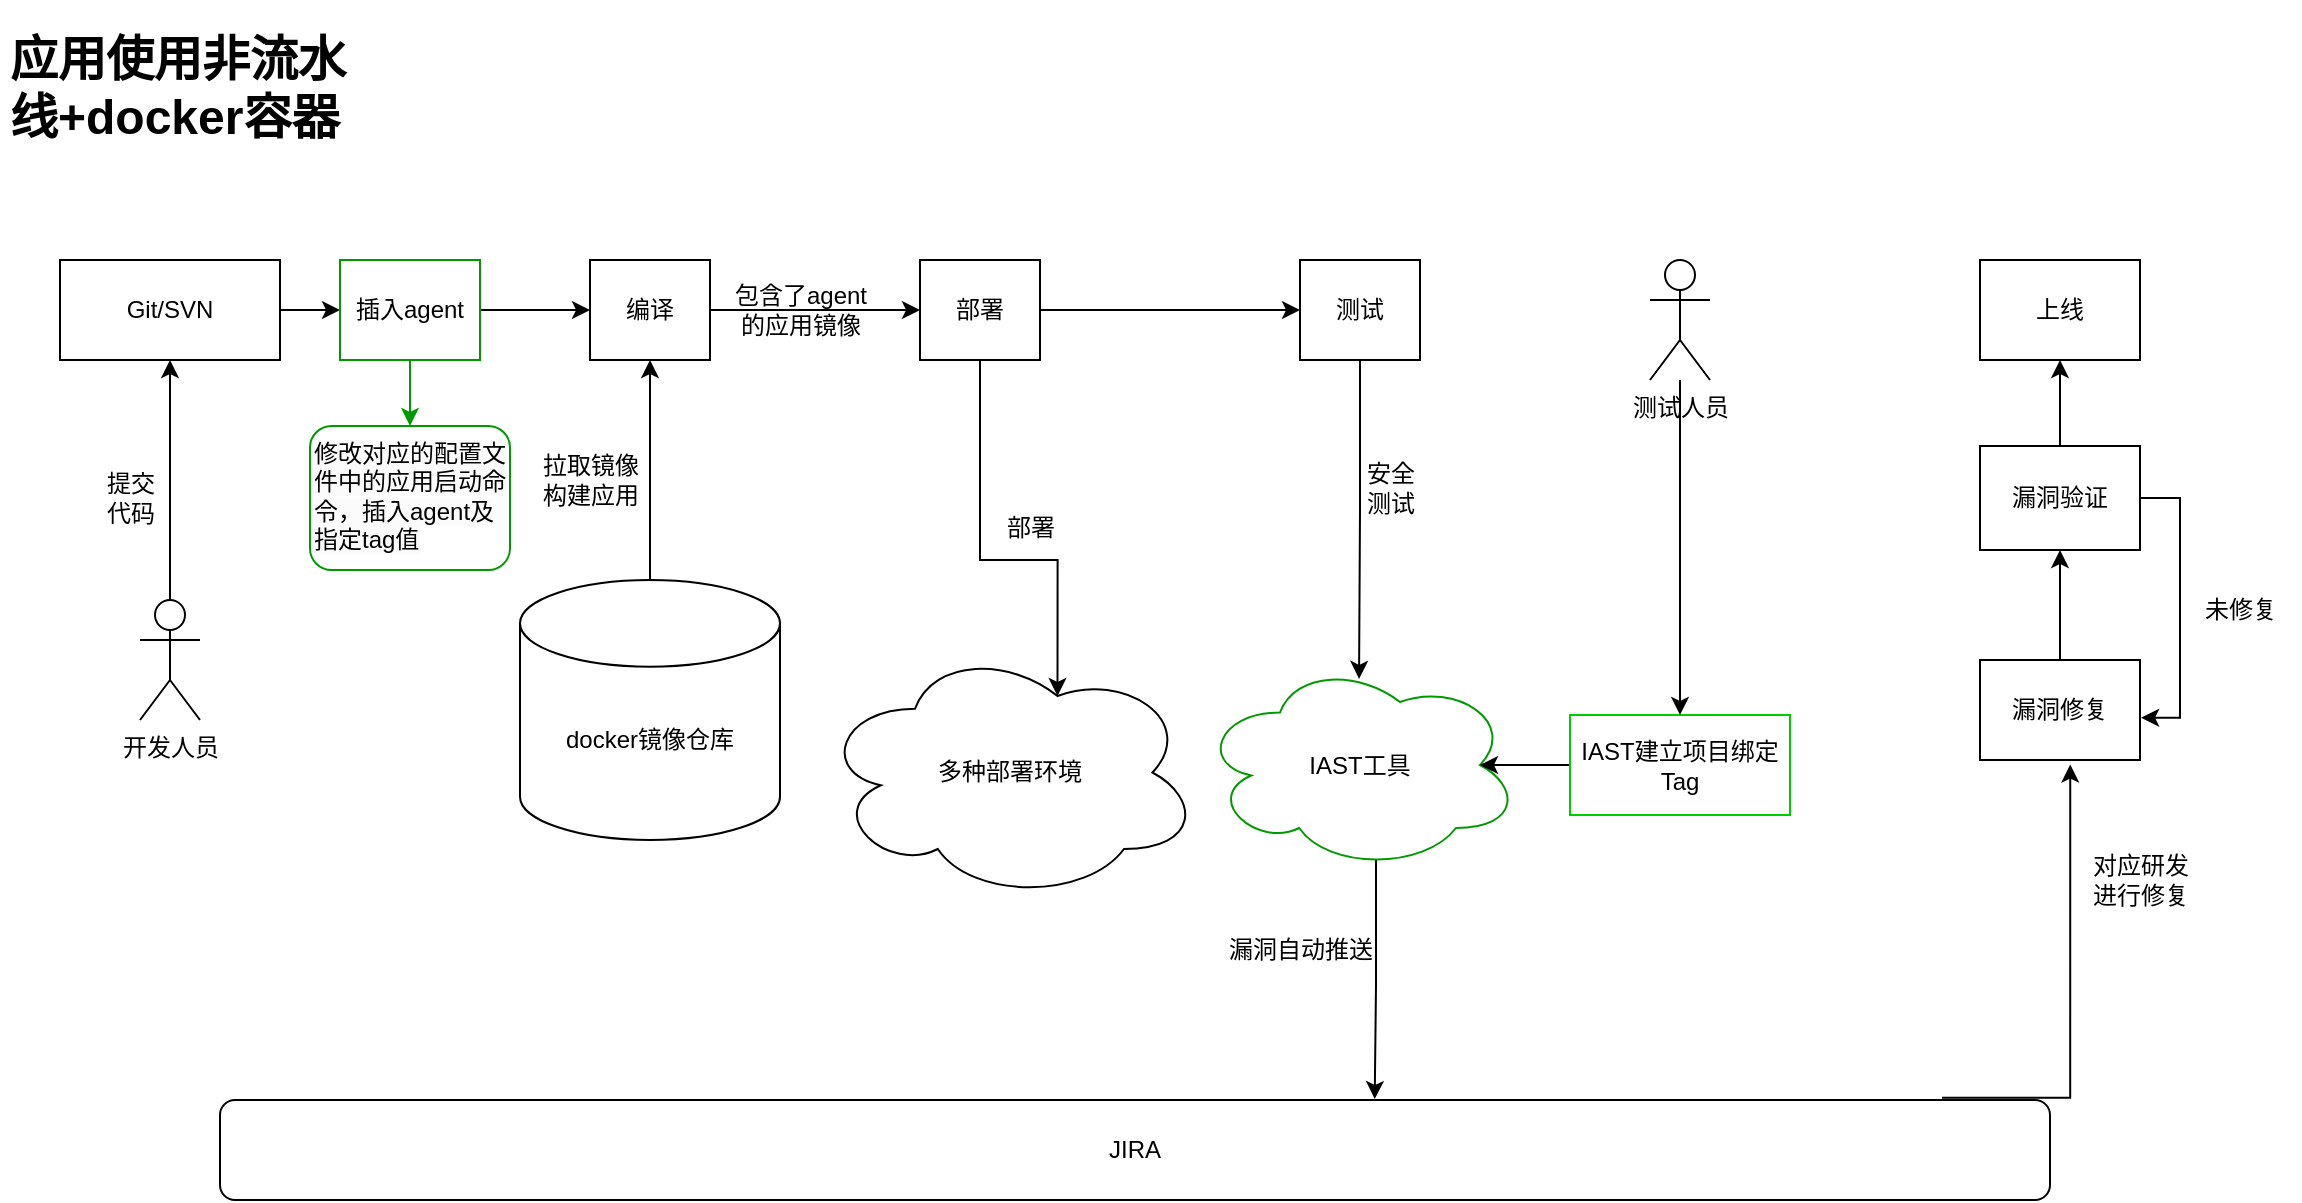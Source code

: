 <mxfile version="21.2.3" type="github">
  <diagram name="第 1 页" id="yz5r7PwbdmtFwEHd0np4">
    <mxGraphModel dx="1148" dy="663" grid="1" gridSize="10" guides="1" tooltips="1" connect="1" arrows="1" fold="1" page="1" pageScale="1" pageWidth="1169" pageHeight="827" math="0" shadow="0">
      <root>
        <mxCell id="0" />
        <mxCell id="1" parent="0" />
        <mxCell id="V4xTXPFlkwKbt28tay-m-1" value="&lt;h1&gt;应用使用非流水线+docker容器&lt;/h1&gt;" style="text;html=1;strokeColor=none;fillColor=none;spacing=5;spacingTop=-20;whiteSpace=wrap;overflow=hidden;rounded=0;" vertex="1" parent="1">
          <mxGeometry x="30" y="160" width="190" height="110" as="geometry" />
        </mxCell>
        <mxCell id="V4xTXPFlkwKbt28tay-m-2" value="" style="edgeStyle=orthogonalEdgeStyle;rounded=0;orthogonalLoop=1;jettySize=auto;html=1;" edge="1" parent="1" source="V4xTXPFlkwKbt28tay-m-3" target="V4xTXPFlkwKbt28tay-m-42">
          <mxGeometry relative="1" as="geometry" />
        </mxCell>
        <mxCell id="V4xTXPFlkwKbt28tay-m-3" value="Git/SVN" style="rounded=0;whiteSpace=wrap;html=1;" vertex="1" parent="1">
          <mxGeometry x="60" y="280" width="110" height="50" as="geometry" />
        </mxCell>
        <mxCell id="V4xTXPFlkwKbt28tay-m-4" value="提交&lt;br&gt;代码" style="text;html=1;align=center;verticalAlign=middle;resizable=0;points=[];autosize=1;strokeColor=none;fillColor=none;" vertex="1" parent="1">
          <mxGeometry x="70" y="379" width="50" height="40" as="geometry" />
        </mxCell>
        <mxCell id="V4xTXPFlkwKbt28tay-m-5" style="edgeStyle=orthogonalEdgeStyle;rounded=0;orthogonalLoop=1;jettySize=auto;html=1;entryX=0.5;entryY=1;entryDx=0;entryDy=0;" edge="1" parent="1" source="V4xTXPFlkwKbt28tay-m-6" target="V4xTXPFlkwKbt28tay-m-3">
          <mxGeometry relative="1" as="geometry" />
        </mxCell>
        <mxCell id="V4xTXPFlkwKbt28tay-m-6" value="开发人员" style="shape=umlActor;verticalLabelPosition=bottom;verticalAlign=top;html=1;outlineConnect=0;" vertex="1" parent="1">
          <mxGeometry x="100" y="450" width="30" height="60" as="geometry" />
        </mxCell>
        <mxCell id="V4xTXPFlkwKbt28tay-m-7" style="edgeStyle=orthogonalEdgeStyle;rounded=0;orthogonalLoop=1;jettySize=auto;html=1;exitX=1;exitY=0.5;exitDx=0;exitDy=0;strokeWidth=1;entryX=0;entryY=0.5;entryDx=0;entryDy=0;" edge="1" parent="1" source="V4xTXPFlkwKbt28tay-m-9" target="V4xTXPFlkwKbt28tay-m-12">
          <mxGeometry relative="1" as="geometry">
            <mxPoint x="485" y="305" as="targetPoint" />
          </mxGeometry>
        </mxCell>
        <mxCell id="V4xTXPFlkwKbt28tay-m-8" style="edgeStyle=orthogonalEdgeStyle;rounded=0;orthogonalLoop=1;jettySize=auto;html=1;entryX=0.5;entryY=1;entryDx=0;entryDy=0;exitX=0.5;exitY=0;exitDx=0;exitDy=0;exitPerimeter=0;" edge="1" parent="1" source="V4xTXPFlkwKbt28tay-m-18" target="V4xTXPFlkwKbt28tay-m-9">
          <mxGeometry relative="1" as="geometry">
            <mxPoint x="365" y="385" as="sourcePoint" />
            <mxPoint x="355" y="440" as="targetPoint" />
          </mxGeometry>
        </mxCell>
        <mxCell id="V4xTXPFlkwKbt28tay-m-9" value="编译" style="rounded=0;whiteSpace=wrap;html=1;" vertex="1" parent="1">
          <mxGeometry x="325" y="280" width="60" height="50" as="geometry" />
        </mxCell>
        <mxCell id="V4xTXPFlkwKbt28tay-m-10" value="" style="edgeStyle=orthogonalEdgeStyle;rounded=0;orthogonalLoop=1;jettySize=auto;html=1;exitX=1;exitY=0.5;exitDx=0;exitDy=0;" edge="1" parent="1" source="V4xTXPFlkwKbt28tay-m-12" target="V4xTXPFlkwKbt28tay-m-21">
          <mxGeometry relative="1" as="geometry">
            <mxPoint x="650" y="300" as="sourcePoint" />
          </mxGeometry>
        </mxCell>
        <mxCell id="V4xTXPFlkwKbt28tay-m-11" style="edgeStyle=orthogonalEdgeStyle;rounded=0;orthogonalLoop=1;jettySize=auto;html=1;entryX=0.625;entryY=0.2;entryDx=0;entryDy=0;entryPerimeter=0;" edge="1" parent="1" source="V4xTXPFlkwKbt28tay-m-12" target="V4xTXPFlkwKbt28tay-m-22">
          <mxGeometry relative="1" as="geometry">
            <Array as="points">
              <mxPoint x="520" y="430" />
              <mxPoint x="559" y="430" />
            </Array>
          </mxGeometry>
        </mxCell>
        <mxCell id="V4xTXPFlkwKbt28tay-m-12" value="部署" style="rounded=0;whiteSpace=wrap;html=1;" vertex="1" parent="1">
          <mxGeometry x="490" y="280" width="60" height="50" as="geometry" />
        </mxCell>
        <mxCell id="V4xTXPFlkwKbt28tay-m-18" value="&lt;br&gt;&lt;br&gt;docker镜像仓库&lt;br&gt;" style="strokeWidth=1;html=1;shape=mxgraph.flowchart.database;whiteSpace=wrap;" vertex="1" parent="1">
          <mxGeometry x="290" y="440" width="130" height="130" as="geometry" />
        </mxCell>
        <mxCell id="V4xTXPFlkwKbt28tay-m-19" value="拉取镜像&lt;br&gt;构建应用" style="text;align=center;verticalAlign=middle;resizable=0;points=[];autosize=1;strokeColor=none;fillColor=none;html=1;" vertex="1" parent="1">
          <mxGeometry x="290" y="370" width="70" height="40" as="geometry" />
        </mxCell>
        <mxCell id="V4xTXPFlkwKbt28tay-m-20" style="edgeStyle=orthogonalEdgeStyle;rounded=0;orthogonalLoop=1;jettySize=auto;html=1;entryX=0.497;entryY=0.09;entryDx=0;entryDy=0;entryPerimeter=0;" edge="1" parent="1" source="V4xTXPFlkwKbt28tay-m-21" target="V4xTXPFlkwKbt28tay-m-25">
          <mxGeometry relative="1" as="geometry">
            <mxPoint x="700" y="440" as="targetPoint" />
            <Array as="points" />
          </mxGeometry>
        </mxCell>
        <mxCell id="V4xTXPFlkwKbt28tay-m-21" value="测试" style="whiteSpace=wrap;html=1;" vertex="1" parent="1">
          <mxGeometry x="680" y="280" width="60" height="50" as="geometry" />
        </mxCell>
        <mxCell id="V4xTXPFlkwKbt28tay-m-22" value="多种部署环境" style="ellipse;shape=cloud;whiteSpace=wrap;html=1;align=center;" vertex="1" parent="1">
          <mxGeometry x="440" y="472.5" width="190" height="127.5" as="geometry" />
        </mxCell>
        <mxCell id="V4xTXPFlkwKbt28tay-m-23" value="部署" style="text;html=1;align=center;verticalAlign=middle;resizable=0;points=[];autosize=1;strokeColor=none;fillColor=none;" vertex="1" parent="1">
          <mxGeometry x="520" y="399" width="50" height="30" as="geometry" />
        </mxCell>
        <mxCell id="V4xTXPFlkwKbt28tay-m-45" style="edgeStyle=orthogonalEdgeStyle;rounded=0;orthogonalLoop=1;jettySize=auto;html=1;exitX=0.55;exitY=0.95;exitDx=0;exitDy=0;exitPerimeter=0;entryX=0.631;entryY=-0.01;entryDx=0;entryDy=0;entryPerimeter=0;" edge="1" parent="1" source="V4xTXPFlkwKbt28tay-m-25" target="V4xTXPFlkwKbt28tay-m-39">
          <mxGeometry relative="1" as="geometry" />
        </mxCell>
        <mxCell id="V4xTXPFlkwKbt28tay-m-25" value="IAST工具" style="ellipse;shape=cloud;whiteSpace=wrap;html=1;strokeColor=#009900;" vertex="1" parent="1">
          <mxGeometry x="630" y="480" width="160" height="105" as="geometry" />
        </mxCell>
        <mxCell id="V4xTXPFlkwKbt28tay-m-27" value="安全&lt;br&gt;测试" style="text;html=1;align=center;verticalAlign=middle;resizable=0;points=[];autosize=1;strokeColor=none;fillColor=none;" vertex="1" parent="1">
          <mxGeometry x="700" y="374" width="50" height="40" as="geometry" />
        </mxCell>
        <mxCell id="V4xTXPFlkwKbt28tay-m-28" value="上线" style="whiteSpace=wrap;html=1;" vertex="1" parent="1">
          <mxGeometry x="1020" y="280" width="80" height="50" as="geometry" />
        </mxCell>
        <mxCell id="V4xTXPFlkwKbt28tay-m-29" style="edgeStyle=orthogonalEdgeStyle;rounded=0;orthogonalLoop=1;jettySize=auto;html=1;exitX=0.5;exitY=0;exitDx=0;exitDy=0;entryX=0.5;entryY=1;entryDx=0;entryDy=0;" edge="1" parent="1" source="V4xTXPFlkwKbt28tay-m-31" target="V4xTXPFlkwKbt28tay-m-28">
          <mxGeometry relative="1" as="geometry" />
        </mxCell>
        <mxCell id="V4xTXPFlkwKbt28tay-m-30" style="edgeStyle=orthogonalEdgeStyle;rounded=0;orthogonalLoop=1;jettySize=auto;html=1;entryX=1.007;entryY=0.577;entryDx=0;entryDy=0;entryPerimeter=0;exitX=1;exitY=0.5;exitDx=0;exitDy=0;" edge="1" parent="1" source="V4xTXPFlkwKbt28tay-m-31" target="V4xTXPFlkwKbt28tay-m-35">
          <mxGeometry relative="1" as="geometry" />
        </mxCell>
        <mxCell id="V4xTXPFlkwKbt28tay-m-31" value="漏洞验证" style="whiteSpace=wrap;html=1;" vertex="1" parent="1">
          <mxGeometry x="1020" y="373" width="80" height="52" as="geometry" />
        </mxCell>
        <mxCell id="V4xTXPFlkwKbt28tay-m-32" value="漏洞自动推送" style="text;html=1;align=center;verticalAlign=middle;resizable=0;points=[];autosize=1;strokeColor=none;fillColor=none;" vertex="1" parent="1">
          <mxGeometry x="630" y="610" width="100" height="30" as="geometry" />
        </mxCell>
        <mxCell id="V4xTXPFlkwKbt28tay-m-33" style="edgeStyle=orthogonalEdgeStyle;rounded=0;orthogonalLoop=1;jettySize=auto;html=1;exitX=0.5;exitY=0;exitDx=0;exitDy=0;entryX=0.5;entryY=1;entryDx=0;entryDy=0;" edge="1" parent="1" source="V4xTXPFlkwKbt28tay-m-35" target="V4xTXPFlkwKbt28tay-m-31">
          <mxGeometry relative="1" as="geometry" />
        </mxCell>
        <mxCell id="V4xTXPFlkwKbt28tay-m-34" style="edgeStyle=orthogonalEdgeStyle;rounded=0;orthogonalLoop=1;jettySize=auto;html=1;entryX=0.564;entryY=1.045;entryDx=0;entryDy=0;entryPerimeter=0;exitX=0.941;exitY=-0.023;exitDx=0;exitDy=0;exitPerimeter=0;" edge="1" parent="1" source="V4xTXPFlkwKbt28tay-m-39" target="V4xTXPFlkwKbt28tay-m-35">
          <mxGeometry relative="1" as="geometry">
            <mxPoint x="970" y="600" as="sourcePoint" />
            <Array as="points">
              <mxPoint x="1065" y="699" />
            </Array>
          </mxGeometry>
        </mxCell>
        <mxCell id="V4xTXPFlkwKbt28tay-m-35" value="漏洞修复" style="whiteSpace=wrap;html=1;" vertex="1" parent="1">
          <mxGeometry x="1020" y="480" width="80" height="50" as="geometry" />
        </mxCell>
        <mxCell id="V4xTXPFlkwKbt28tay-m-36" value="对应研发&lt;br&gt;进行修复" style="text;html=1;align=center;verticalAlign=middle;resizable=0;points=[];autosize=1;strokeColor=none;fillColor=none;" vertex="1" parent="1">
          <mxGeometry x="1065" y="570" width="70" height="40" as="geometry" />
        </mxCell>
        <mxCell id="V4xTXPFlkwKbt28tay-m-37" value="未修复" style="text;html=1;align=center;verticalAlign=middle;resizable=0;points=[];autosize=1;strokeColor=none;fillColor=none;" vertex="1" parent="1">
          <mxGeometry x="1120" y="440" width="60" height="30" as="geometry" />
        </mxCell>
        <mxCell id="V4xTXPFlkwKbt28tay-m-38" value="包含了agent&lt;br&gt;的应用镜像" style="text;html=1;align=center;verticalAlign=middle;resizable=0;points=[];autosize=1;strokeColor=none;fillColor=none;" vertex="1" parent="1">
          <mxGeometry x="385" y="285" width="90" height="40" as="geometry" />
        </mxCell>
        <mxCell id="V4xTXPFlkwKbt28tay-m-39" value="JIRA" style="rounded=1;whiteSpace=wrap;html=1;" vertex="1" parent="1">
          <mxGeometry x="140" y="700" width="915" height="50" as="geometry" />
        </mxCell>
        <mxCell id="V4xTXPFlkwKbt28tay-m-40" style="edgeStyle=orthogonalEdgeStyle;rounded=0;orthogonalLoop=1;jettySize=auto;html=1;entryX=0;entryY=0.5;entryDx=0;entryDy=0;" edge="1" parent="1" source="V4xTXPFlkwKbt28tay-m-42" target="V4xTXPFlkwKbt28tay-m-9">
          <mxGeometry relative="1" as="geometry" />
        </mxCell>
        <mxCell id="V4xTXPFlkwKbt28tay-m-41" value="" style="edgeStyle=orthogonalEdgeStyle;rounded=0;orthogonalLoop=1;jettySize=auto;html=1;strokeColor=#009900;" edge="1" parent="1" source="V4xTXPFlkwKbt28tay-m-42" target="V4xTXPFlkwKbt28tay-m-43">
          <mxGeometry relative="1" as="geometry" />
        </mxCell>
        <mxCell id="V4xTXPFlkwKbt28tay-m-42" value="插入agent" style="whiteSpace=wrap;html=1;strokeColor=#009900;" vertex="1" parent="1">
          <mxGeometry x="200" y="280" width="70" height="50" as="geometry" />
        </mxCell>
        <mxCell id="V4xTXPFlkwKbt28tay-m-43" value="&lt;span style=&quot;color: rgb(0, 0, 0); font-family: Helvetica; font-size: 12px; font-style: normal; font-variant-ligatures: normal; font-variant-caps: normal; font-weight: 400; letter-spacing: normal; orphans: 2; text-align: center; text-indent: 0px; text-transform: none; widows: 2; word-spacing: 0px; -webkit-text-stroke-width: 0px; background-color: rgb(251, 251, 251); text-decoration-thickness: initial; text-decoration-style: initial; text-decoration-color: initial; float: none; display: inline !important;&quot;&gt;修改对应的配置文件中的应用启动命令，插入agent及指定tag值&lt;/span&gt;" style="text;whiteSpace=wrap;html=1;strokeColor=#009900;glass=0;rounded=1;shadow=0;" vertex="1" parent="1">
          <mxGeometry x="185" y="363" width="100" height="72" as="geometry" />
        </mxCell>
        <mxCell id="V4xTXPFlkwKbt28tay-m-48" value="" style="edgeStyle=orthogonalEdgeStyle;rounded=0;orthogonalLoop=1;jettySize=auto;html=1;entryX=0.875;entryY=0.5;entryDx=0;entryDy=0;entryPerimeter=0;" edge="1" parent="1" source="V4xTXPFlkwKbt28tay-m-44" target="V4xTXPFlkwKbt28tay-m-25">
          <mxGeometry relative="1" as="geometry" />
        </mxCell>
        <mxCell id="V4xTXPFlkwKbt28tay-m-44" value="IAST建立项目绑定Tag" style="whiteSpace=wrap;html=1;strokeColor=#00CC00;" vertex="1" parent="1">
          <mxGeometry x="815" y="507.5" width="110" height="50" as="geometry" />
        </mxCell>
        <mxCell id="V4xTXPFlkwKbt28tay-m-47" value="" style="edgeStyle=orthogonalEdgeStyle;rounded=0;orthogonalLoop=1;jettySize=auto;html=1;" edge="1" parent="1" source="V4xTXPFlkwKbt28tay-m-46" target="V4xTXPFlkwKbt28tay-m-44">
          <mxGeometry relative="1" as="geometry" />
        </mxCell>
        <mxCell id="V4xTXPFlkwKbt28tay-m-46" value="测试人员" style="shape=umlActor;verticalLabelPosition=bottom;verticalAlign=top;html=1;outlineConnect=0;" vertex="1" parent="1">
          <mxGeometry x="855" y="280" width="30" height="60" as="geometry" />
        </mxCell>
      </root>
    </mxGraphModel>
  </diagram>
</mxfile>
